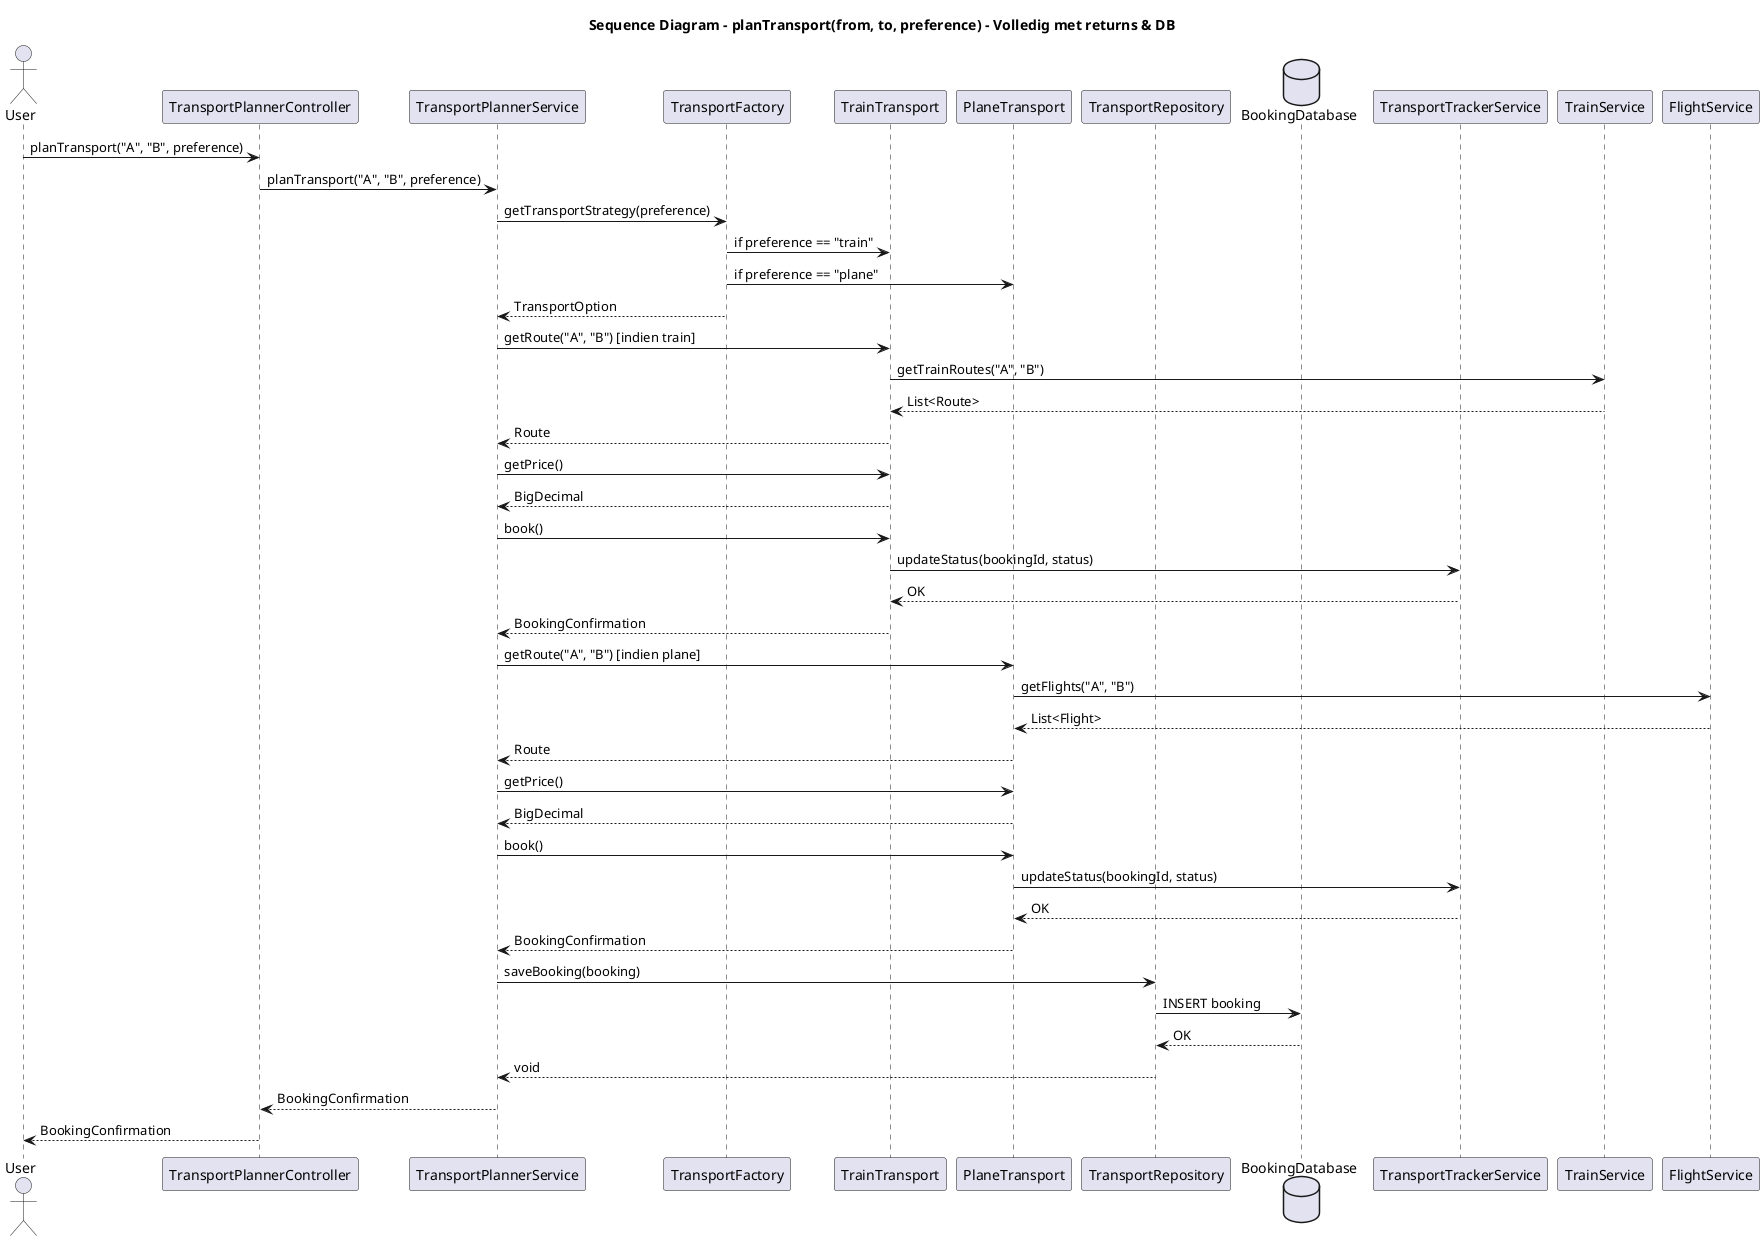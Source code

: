 @startuml
title Sequence Diagram – planTransport(from, to, preference) – Volledig met returns & DB

actor User
participant TransportPlannerController
participant TransportPlannerService
participant TransportFactory
participant TrainTransport
participant PlaneTransport
participant TransportRepository
database BookingDatabase
participant TransportTrackerService
participant TrainService
participant FlightService

User -> TransportPlannerController : planTransport("A", "B", preference)
TransportPlannerController -> TransportPlannerService : planTransport("A", "B", preference)

TransportPlannerService -> TransportFactory : getTransportStrategy(preference)
TransportFactory -> TrainTransport : if preference == "train"
TransportFactory -> PlaneTransport : if preference == "plane"
TransportFactory --> TransportPlannerService : TransportOption

' === Train Flow ===
TransportPlannerService -> TrainTransport : getRoute("A", "B") [indien train]
TrainTransport -> TrainService : getTrainRoutes("A", "B")
TrainService --> TrainTransport : List<Route>
TrainTransport --> TransportPlannerService : Route

TransportPlannerService -> TrainTransport : getPrice()
TrainTransport --> TransportPlannerService : BigDecimal

TransportPlannerService -> TrainTransport : book()
TrainTransport -> TransportTrackerService : updateStatus(bookingId, status)
TransportTrackerService --> TrainTransport : OK
TrainTransport --> TransportPlannerService : BookingConfirmation

' === Plane Flow ===
TransportPlannerService -> PlaneTransport : getRoute("A", "B") [indien plane]
PlaneTransport -> FlightService : getFlights("A", "B")
FlightService --> PlaneTransport : List<Flight>
PlaneTransport --> TransportPlannerService : Route

TransportPlannerService -> PlaneTransport : getPrice()
PlaneTransport --> TransportPlannerService : BigDecimal

TransportPlannerService -> PlaneTransport : book()
PlaneTransport -> TransportTrackerService : updateStatus(bookingId, status)
TransportTrackerService --> PlaneTransport : OK
PlaneTransport --> TransportPlannerService : BookingConfirmation

' === Opslaan booking ===
TransportPlannerService -> TransportRepository : saveBooking(booking)
TransportRepository -> BookingDatabase : INSERT booking
BookingDatabase --> TransportRepository : OK
TransportRepository --> TransportPlannerService : void

TransportPlannerService --> TransportPlannerController : BookingConfirmation
TransportPlannerController --> User : BookingConfirmation

@enduml
